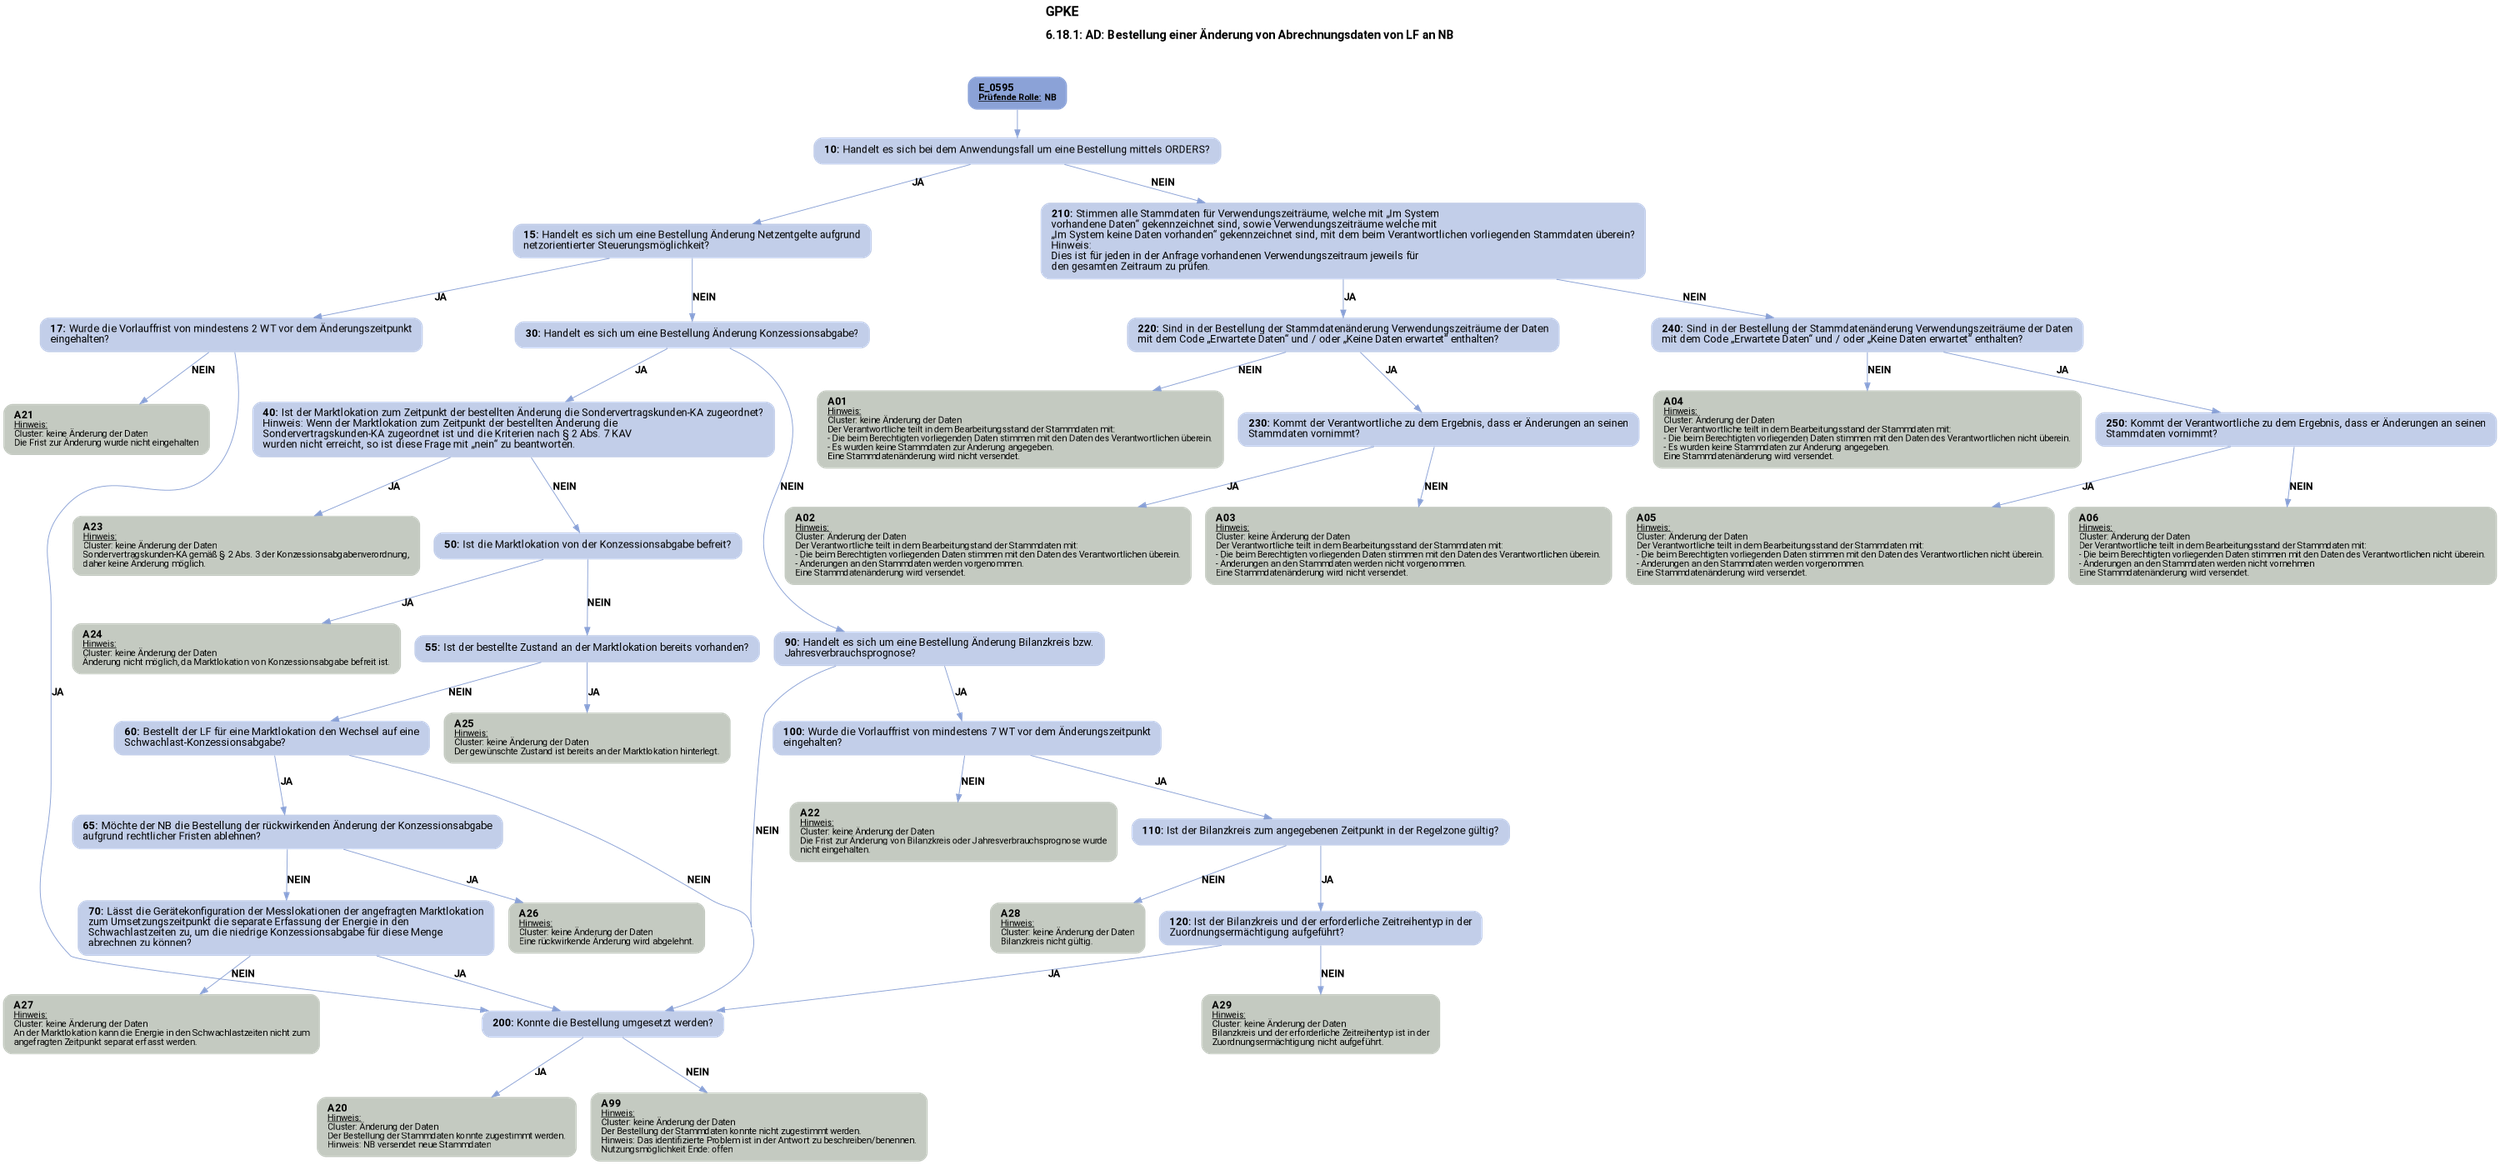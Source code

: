 digraph D {
    labelloc="t";
    label=<<B><FONT POINT-SIZE="18">GPKE</FONT></B><BR align="left"/><BR/><B><FONT POINT-SIZE="16">6.18.1: AD: Bestellung einer Änderung von Abrechnungsdaten von LF an NB</FONT></B><BR align="left"/><BR/><BR/><BR/>>;
    ratio="compress";
    concentrate=true;
    pack=true;
    rankdir=TB;
    packmode="array";
    size="20,20";
    "Start" [margin="0.2,0.12", shape=box, style="filled,rounded", penwidth=0.0, fillcolor="#8ba2d7", label=<<B>E_0595</B><BR align="left"/><FONT point-size="12"><B><U>Prüfende Rolle:</U> NB</B></FONT><BR align="center"/>>, fontname="Roboto, sans-serif"];
    "10" [margin="0.2,0.12", shape=box, style="filled,rounded", penwidth=0.0, fillcolor="#c2cee9", label=<<B>10: </B>Handelt es sich bei dem Anwendungsfall um eine Bestellung mittels ORDERS?<BR align="left"/>>, fontname="Roboto, sans-serif"];
    "15" [margin="0.2,0.12", shape=box, style="filled,rounded", penwidth=0.0, fillcolor="#c2cee9", label=<<B>15: </B>Handelt es sich um eine Bestellung Änderung Netzentgelte aufgrund<BR align="left"/>netzorientierter Steuerungsmöglichkeit?<BR align="left"/>>, fontname="Roboto, sans-serif"];
    "17" [margin="0.2,0.12", shape=box, style="filled,rounded", penwidth=0.0, fillcolor="#c2cee9", label=<<B>17: </B>Wurde die Vorlauffrist von mindestens 2 WT vor dem Änderungszeitpunkt<BR align="left"/>eingehalten?<BR align="left"/>>, fontname="Roboto, sans-serif"];
    "A21" [margin="0.2,0.12", shape=box, style="filled,rounded", penwidth=0.0, fillcolor="#c4cac1", label=<<B>A21</B><BR align="left"/><FONT point-size="12"><U>Hinweis:</U><BR align="left"/>Cluster: keine Änderung der Daten<BR align="left"/>Die Frist zur Änderung wurde nicht eingehalten<BR align="left"/></FONT>>, fontname="Roboto, sans-serif"];
    "30" [margin="0.2,0.12", shape=box, style="filled,rounded", penwidth=0.0, fillcolor="#c2cee9", label=<<B>30: </B>Handelt es sich um eine Bestellung Änderung Konzessionsabgabe?<BR align="left"/>>, fontname="Roboto, sans-serif"];
    "40" [margin="0.2,0.12", shape=box, style="filled,rounded", penwidth=0.0, fillcolor="#c2cee9", label=<<B>40: </B>Ist der Marktlokation zum Zeitpunkt der bestellten Änderung die Sondervertragskunden-KA zugeordnet?<BR align="left"/>Hinweis: Wenn der Marktlokation zum Zeitpunkt der bestellten Änderung die<BR align="left"/>Sondervertragskunden-KA zugeordnet ist und die Kriterien nach § 2 Abs. 7 KAV<BR align="left"/>wurden nicht erreicht, so ist diese Frage mit „nein“ zu beantworten.<BR align="left"/>>, fontname="Roboto, sans-serif"];
    "A23" [margin="0.2,0.12", shape=box, style="filled,rounded", penwidth=0.0, fillcolor="#c4cac1", label=<<B>A23</B><BR align="left"/><FONT point-size="12"><U>Hinweis:</U><BR align="left"/>Cluster: keine Änderung der Daten<BR align="left"/>Sondervertragskunden-KA gemäß § 2 Abs. 3 der Konzessionsabgabenverordnung,<BR align="left"/>daher keine Änderung möglich.<BR align="left"/></FONT>>, fontname="Roboto, sans-serif"];
    "50" [margin="0.2,0.12", shape=box, style="filled,rounded", penwidth=0.0, fillcolor="#c2cee9", label=<<B>50: </B>Ist die Marktlokation von der Konzessionsabgabe befreit?<BR align="left"/>>, fontname="Roboto, sans-serif"];
    "A24" [margin="0.2,0.12", shape=box, style="filled,rounded", penwidth=0.0, fillcolor="#c4cac1", label=<<B>A24</B><BR align="left"/><FONT point-size="12"><U>Hinweis:</U><BR align="left"/>Cluster: keine Änderung der Daten<BR align="left"/>Änderung nicht möglich, da Marktlokation von Konzessionsabgabe befreit ist.<BR align="left"/></FONT>>, fontname="Roboto, sans-serif"];
    "55" [margin="0.2,0.12", shape=box, style="filled,rounded", penwidth=0.0, fillcolor="#c2cee9", label=<<B>55: </B>Ist der bestellte Zustand an der Marktlokation bereits vorhanden?<BR align="left"/>>, fontname="Roboto, sans-serif"];
    "A25" [margin="0.2,0.12", shape=box, style="filled,rounded", penwidth=0.0, fillcolor="#c4cac1", label=<<B>A25</B><BR align="left"/><FONT point-size="12"><U>Hinweis:</U><BR align="left"/>Cluster: keine Änderung der Daten<BR align="left"/>Der gewünschte Zustand ist bereits an der Marktlokation hinterlegt.<BR align="left"/></FONT>>, fontname="Roboto, sans-serif"];
    "60" [margin="0.2,0.12", shape=box, style="filled,rounded", penwidth=0.0, fillcolor="#c2cee9", label=<<B>60: </B>Bestellt der LF für eine Marktlokation den Wechsel auf eine<BR align="left"/>Schwachlast-Konzessionsabgabe?<BR align="left"/>>, fontname="Roboto, sans-serif"];
    "65" [margin="0.2,0.12", shape=box, style="filled,rounded", penwidth=0.0, fillcolor="#c2cee9", label=<<B>65: </B>Möchte der NB die Bestellung der rückwirkenden Änderung der Konzessionsabgabe<BR align="left"/>aufgrund rechtlicher Fristen ablehnen?<BR align="left"/>>, fontname="Roboto, sans-serif"];
    "A26" [margin="0.2,0.12", shape=box, style="filled,rounded", penwidth=0.0, fillcolor="#c4cac1", label=<<B>A26</B><BR align="left"/><FONT point-size="12"><U>Hinweis:</U><BR align="left"/>Cluster: keine Änderung der Daten<BR align="left"/>Eine rückwirkende Änderung wird abgelehnt.<BR align="left"/></FONT>>, fontname="Roboto, sans-serif"];
    "70" [margin="0.2,0.12", shape=box, style="filled,rounded", penwidth=0.0, fillcolor="#c2cee9", label=<<B>70: </B>Lässt die Gerätekonfiguration der Messlokationen der angefragten Marktlokation<BR align="left"/>zum Umsetzungszeitpunkt die separate Erfassung der Energie in den<BR align="left"/>Schwachlastzeiten zu, um die niedrige Konzessionsabgabe für diese Menge<BR align="left"/>abrechnen zu können?<BR align="left"/>>, fontname="Roboto, sans-serif"];
    "A27" [margin="0.2,0.12", shape=box, style="filled,rounded", penwidth=0.0, fillcolor="#c4cac1", label=<<B>A27</B><BR align="left"/><FONT point-size="12"><U>Hinweis:</U><BR align="left"/>Cluster: keine Änderung der Daten<BR align="left"/>An der Marktlokation kann die Energie in den Schwachlastzeiten nicht zum<BR align="left"/>angefragten Zeitpunkt separat erfasst werden.<BR align="left"/></FONT>>, fontname="Roboto, sans-serif"];
    "90" [margin="0.2,0.12", shape=box, style="filled,rounded", penwidth=0.0, fillcolor="#c2cee9", label=<<B>90: </B>Handelt es sich um eine Bestellung Änderung Bilanzkreis bzw.<BR align="left"/>Jahresverbrauchsprognose?<BR align="left"/>>, fontname="Roboto, sans-serif"];
    "100" [margin="0.2,0.12", shape=box, style="filled,rounded", penwidth=0.0, fillcolor="#c2cee9", label=<<B>100: </B>Wurde die Vorlauffrist von mindestens 7 WT vor dem Änderungszeitpunkt<BR align="left"/>eingehalten?<BR align="left"/>>, fontname="Roboto, sans-serif"];
    "A22" [margin="0.2,0.12", shape=box, style="filled,rounded", penwidth=0.0, fillcolor="#c4cac1", label=<<B>A22</B><BR align="left"/><FONT point-size="12"><U>Hinweis:</U><BR align="left"/>Cluster: keine Änderung der Daten<BR align="left"/>Die Frist zur Änderung von Bilanzkreis oder Jahresverbrauchsprognose wurde<BR align="left"/>nicht eingehalten.<BR align="left"/></FONT>>, fontname="Roboto, sans-serif"];
    "110" [margin="0.2,0.12", shape=box, style="filled,rounded", penwidth=0.0, fillcolor="#c2cee9", label=<<B>110: </B>Ist der Bilanzkreis zum angegebenen Zeitpunkt in der Regelzone gültig?<BR align="left"/>>, fontname="Roboto, sans-serif"];
    "A28" [margin="0.2,0.12", shape=box, style="filled,rounded", penwidth=0.0, fillcolor="#c4cac1", label=<<B>A28</B><BR align="left"/><FONT point-size="12"><U>Hinweis:</U><BR align="left"/>Cluster: keine Änderung der Daten<BR align="left"/>Bilanzkreis nicht gültig.<BR align="left"/></FONT>>, fontname="Roboto, sans-serif"];
    "120" [margin="0.2,0.12", shape=box, style="filled,rounded", penwidth=0.0, fillcolor="#c2cee9", label=<<B>120: </B>Ist der Bilanzkreis und der erforderliche Zeitreihentyp in der<BR align="left"/>Zuordnungsermächtigung aufgeführt?<BR align="left"/>>, fontname="Roboto, sans-serif"];
    "A29" [margin="0.2,0.12", shape=box, style="filled,rounded", penwidth=0.0, fillcolor="#c4cac1", label=<<B>A29</B><BR align="left"/><FONT point-size="12"><U>Hinweis:</U><BR align="left"/>Cluster: keine Änderung der Daten<BR align="left"/>Bilanzkreis und der erforderliche Zeitreihentyp ist in der<BR align="left"/>Zuordnungsermächtigung nicht aufgeführt.<BR align="left"/></FONT>>, fontname="Roboto, sans-serif"];
    "200" [margin="0.2,0.12", shape=box, style="filled,rounded", penwidth=0.0, fillcolor="#c2cee9", label=<<B>200: </B>Konnte die Bestellung umgesetzt werden?<BR align="left"/>>, fontname="Roboto, sans-serif"];
    "A20" [margin="0.2,0.12", shape=box, style="filled,rounded", penwidth=0.0, fillcolor="#c4cac1", label=<<B>A20</B><BR align="left"/><FONT point-size="12"><U>Hinweis:</U><BR align="left"/>Cluster: Änderung der Daten<BR align="left"/>Der Bestellung der Stammdaten konnte zugestimmt werden.<BR align="left"/>Hinweis: NB versendet neue Stammdaten<BR align="left"/></FONT>>, fontname="Roboto, sans-serif"];
    "A99" [margin="0.2,0.12", shape=box, style="filled,rounded", penwidth=0.0, fillcolor="#c4cac1", label=<<B>A99</B><BR align="left"/><FONT point-size="12"><U>Hinweis:</U><BR align="left"/>Cluster: keine Änderung der Daten<BR align="left"/>Der Bestellung der Stammdaten konnte nicht zugestimmt werden.<BR align="left"/>Hinweis: Das identifizierte Problem ist in der Antwort zu beschreiben/benennen.<BR align="left"/>Nutzungsmöglichkeit Ende: offen<BR align="left"/></FONT>>, fontname="Roboto, sans-serif"];
    "210" [margin="0.2,0.12", shape=box, style="filled,rounded", penwidth=0.0, fillcolor="#c2cee9", label=<<B>210: </B>Stimmen alle Stammdaten für Verwendungszeiträume, welche mit „Im System<BR align="left"/>vorhandene Daten“ gekennzeichnet sind, sowie Verwendungszeiträume welche mit<BR align="left"/>„Im System keine Daten vorhanden“ gekennzeichnet sind, mit dem beim Verantwortlichen vorliegenden Stammdaten überein?<BR align="left"/>Hinweis:<BR align="left"/>Dies ist für jeden in der Anfrage vorhandenen Verwendungszeitraum jeweils für<BR align="left"/>den gesamten Zeitraum zu prüfen.<BR align="left"/>>, fontname="Roboto, sans-serif"];
    "220" [margin="0.2,0.12", shape=box, style="filled,rounded", penwidth=0.0, fillcolor="#c2cee9", label=<<B>220: </B>Sind in der Bestellung der Stammdatenänderung Verwendungszeiträume der Daten<BR align="left"/>mit dem Code „Erwartete Daten“ und / oder „Keine Daten erwartet“ enthalten?<BR align="left"/>>, fontname="Roboto, sans-serif"];
    "A01" [margin="0.2,0.12", shape=box, style="filled,rounded", penwidth=0.0, fillcolor="#c4cac1", label=<<B>A01</B><BR align="left"/><FONT point-size="12"><U>Hinweis:</U><BR align="left"/>Cluster: keine Änderung der Daten<BR align="left"/>Der Verantwortliche teilt in dem Bearbeitungsstand der Stammdaten mit:<BR align="left"/>- Die beim Berechtigten vorliegenden Daten stimmen mit den Daten des Verantwortlichen überein.<BR align="left"/>- Es wurden keine Stammdaten zur Änderung angegeben.<BR align="left"/>Eine Stammdatenänderung wird nicht versendet.<BR align="left"/></FONT>>, fontname="Roboto, sans-serif"];
    "230" [margin="0.2,0.12", shape=box, style="filled,rounded", penwidth=0.0, fillcolor="#c2cee9", label=<<B>230: </B>Kommt der Verantwortliche zu dem Ergebnis, dass er Änderungen an seinen<BR align="left"/>Stammdaten vornimmt?<BR align="left"/>>, fontname="Roboto, sans-serif"];
    "A02" [margin="0.2,0.12", shape=box, style="filled,rounded", penwidth=0.0, fillcolor="#c4cac1", label=<<B>A02</B><BR align="left"/><FONT point-size="12"><U>Hinweis:</U><BR align="left"/>Cluster: Änderung der Daten<BR align="left"/>Der Verantwortliche teilt in dem Bearbeitungstand der Stammdaten mit:<BR align="left"/>- Die beim Berechtigten vorliegenden Daten stimmen mit den Daten des Verantwortlichen überein.<BR align="left"/>- Änderungen an den Stammdaten werden vorgenommen.<BR align="left"/>Eine Stammdatenänderung wird versendet.<BR align="left"/></FONT>>, fontname="Roboto, sans-serif"];
    "A03" [margin="0.2,0.12", shape=box, style="filled,rounded", penwidth=0.0, fillcolor="#c4cac1", label=<<B>A03</B><BR align="left"/><FONT point-size="12"><U>Hinweis:</U><BR align="left"/>Cluster: keine Änderung der Daten<BR align="left"/>Der Verantwortliche teilt in dem Bearbeitungsstand der Stammdaten mit:<BR align="left"/>- Die beim Berechtigten vorliegenden Daten stimmen mit den Daten des Verantwortlichen überein.<BR align="left"/>- Änderungen an den Stammdaten werden nicht vorgenommen.<BR align="left"/>Eine Stammdatenänderung wird nicht versendet.<BR align="left"/></FONT>>, fontname="Roboto, sans-serif"];
    "240" [margin="0.2,0.12", shape=box, style="filled,rounded", penwidth=0.0, fillcolor="#c2cee9", label=<<B>240: </B>Sind in der Bestellung der Stammdatenänderung Verwendungszeiträume der Daten<BR align="left"/>mit dem Code „Erwartete Daten“ und / oder „Keine Daten erwartet“ enthalten?<BR align="left"/>>, fontname="Roboto, sans-serif"];
    "A04" [margin="0.2,0.12", shape=box, style="filled,rounded", penwidth=0.0, fillcolor="#c4cac1", label=<<B>A04</B><BR align="left"/><FONT point-size="12"><U>Hinweis:</U><BR align="left"/>Cluster: Änderung der Daten<BR align="left"/>Der Verantwortliche teilt in dem Bearbeitungsstand der Stammdaten mit:<BR align="left"/>- Die beim Berechtigten vorliegenden Daten stimmen mit den Daten des Verantwortlichen nicht überein.<BR align="left"/>- Es wurden keine Stammdaten zur Änderung angegeben.<BR align="left"/>Eine Stammdatenänderung wird versendet.<BR align="left"/></FONT>>, fontname="Roboto, sans-serif"];
    "250" [margin="0.2,0.12", shape=box, style="filled,rounded", penwidth=0.0, fillcolor="#c2cee9", label=<<B>250: </B>Kommt der Verantwortliche zu dem Ergebnis, dass er Änderungen an seinen<BR align="left"/>Stammdaten vornimmt?<BR align="left"/>>, fontname="Roboto, sans-serif"];
    "A05" [margin="0.2,0.12", shape=box, style="filled,rounded", penwidth=0.0, fillcolor="#c4cac1", label=<<B>A05</B><BR align="left"/><FONT point-size="12"><U>Hinweis:</U><BR align="left"/>Cluster: Änderung der Daten<BR align="left"/>Der Verantwortliche teilt in dem Bearbeitungsstand der Stammdaten mit:<BR align="left"/>- Die beim Berechtigten vorliegenden Daten stimmen mit den Daten des Verantwortlichen nicht überein.<BR align="left"/>- Änderungen an den Stammdaten werden vorgenommen.<BR align="left"/>Eine Stammdatenänderung wird versendet.<BR align="left"/></FONT>>, fontname="Roboto, sans-serif"];
    "A06" [margin="0.2,0.12", shape=box, style="filled,rounded", penwidth=0.0, fillcolor="#c4cac1", label=<<B>A06</B><BR align="left"/><FONT point-size="12"><U>Hinweis:</U><BR align="left"/>Cluster: Änderung der Daten<BR align="left"/>Der Verantwortliche teilt in dem Bearbeitungsstand der Stammdaten mit:<BR align="left"/>- Die beim Berechtigten vorliegenden Daten stimmen mit den Daten des Verantwortlichen nicht überein.<BR align="left"/>- Änderungen an den Stammdaten werden nicht vornehmen<BR align="left"/>Eine Stammdatenänderung wird versendet.<BR align="left"/></FONT>>, fontname="Roboto, sans-serif"];

    "Start" -> "10" [color="#88a0d6"];
    "10" -> "15" [label=<<B>JA</B>>, color="#88a0d6", fontname="Roboto, sans-serif"];
    "10" -> "210" [label=<<B>NEIN</B>>, color="#88a0d6", fontname="Roboto, sans-serif"];
    "15" -> "17" [label=<<B>JA</B>>, color="#88a0d6", fontname="Roboto, sans-serif"];
    "15" -> "30" [label=<<B>NEIN</B>>, color="#88a0d6", fontname="Roboto, sans-serif"];
    "17" -> "A21" [label=<<B>NEIN</B>>, color="#88a0d6", fontname="Roboto, sans-serif"];
    "17" -> "200" [label=<<B>JA</B>>, color="#88a0d6", fontname="Roboto, sans-serif"];
    "30" -> "40" [label=<<B>JA</B>>, color="#88a0d6", fontname="Roboto, sans-serif"];
    "30" -> "90" [label=<<B>NEIN</B>>, color="#88a0d6", fontname="Roboto, sans-serif"];
    "40" -> "A23" [label=<<B>JA</B>>, color="#88a0d6", fontname="Roboto, sans-serif"];
    "40" -> "50" [label=<<B>NEIN</B>>, color="#88a0d6", fontname="Roboto, sans-serif"];
    "50" -> "A24" [label=<<B>JA</B>>, color="#88a0d6", fontname="Roboto, sans-serif"];
    "50" -> "55" [label=<<B>NEIN</B>>, color="#88a0d6", fontname="Roboto, sans-serif"];
    "55" -> "A25" [label=<<B>JA</B>>, color="#88a0d6", fontname="Roboto, sans-serif"];
    "55" -> "60" [label=<<B>NEIN</B>>, color="#88a0d6", fontname="Roboto, sans-serif"];
    "60" -> "200" [label=<<B>NEIN</B>>, color="#88a0d6", fontname="Roboto, sans-serif"];
    "60" -> "65" [label=<<B>JA</B>>, color="#88a0d6", fontname="Roboto, sans-serif"];
    "65" -> "A26" [label=<<B>JA</B>>, color="#88a0d6", fontname="Roboto, sans-serif"];
    "65" -> "70" [label=<<B>NEIN</B>>, color="#88a0d6", fontname="Roboto, sans-serif"];
    "70" -> "A27" [label=<<B>NEIN</B>>, color="#88a0d6", fontname="Roboto, sans-serif"];
    "70" -> "200" [label=<<B>JA</B>>, color="#88a0d6", fontname="Roboto, sans-serif"];
    "90" -> "100" [label=<<B>JA</B>>, color="#88a0d6", fontname="Roboto, sans-serif"];
    "90" -> "200" [label=<<B>NEIN</B>>, color="#88a0d6", fontname="Roboto, sans-serif"];
    "100" -> "A22" [label=<<B>NEIN</B>>, color="#88a0d6", fontname="Roboto, sans-serif"];
    "100" -> "110" [label=<<B>JA</B>>, color="#88a0d6", fontname="Roboto, sans-serif"];
    "110" -> "120" [label=<<B>JA</B>>, color="#88a0d6", fontname="Roboto, sans-serif"];
    "110" -> "A28" [label=<<B>NEIN</B>>, color="#88a0d6", fontname="Roboto, sans-serif"];
    "120" -> "200" [label=<<B>JA</B>>, color="#88a0d6", fontname="Roboto, sans-serif"];
    "120" -> "A29" [label=<<B>NEIN</B>>, color="#88a0d6", fontname="Roboto, sans-serif"];
    "200" -> "A20" [label=<<B>JA</B>>, color="#88a0d6", fontname="Roboto, sans-serif"];
    "200" -> "A99" [label=<<B>NEIN</B>>, color="#88a0d6", fontname="Roboto, sans-serif"];
    "210" -> "220" [label=<<B>JA</B>>, color="#88a0d6", fontname="Roboto, sans-serif"];
    "210" -> "240" [label=<<B>NEIN</B>>, color="#88a0d6", fontname="Roboto, sans-serif"];
    "220" -> "A01" [label=<<B>NEIN</B>>, color="#88a0d6", fontname="Roboto, sans-serif"];
    "220" -> "230" [label=<<B>JA</B>>, color="#88a0d6", fontname="Roboto, sans-serif"];
    "230" -> "A02" [label=<<B>JA</B>>, color="#88a0d6", fontname="Roboto, sans-serif"];
    "230" -> "A03" [label=<<B>NEIN</B>>, color="#88a0d6", fontname="Roboto, sans-serif"];
    "240" -> "A04" [label=<<B>NEIN</B>>, color="#88a0d6", fontname="Roboto, sans-serif"];
    "240" -> "250" [label=<<B>JA</B>>, color="#88a0d6", fontname="Roboto, sans-serif"];
    "250" -> "A05" [label=<<B>JA</B>>, color="#88a0d6", fontname="Roboto, sans-serif"];
    "250" -> "A06" [label=<<B>NEIN</B>>, color="#88a0d6", fontname="Roboto, sans-serif"];

    bgcolor="transparent";
fontname="Roboto, sans-serif";
}